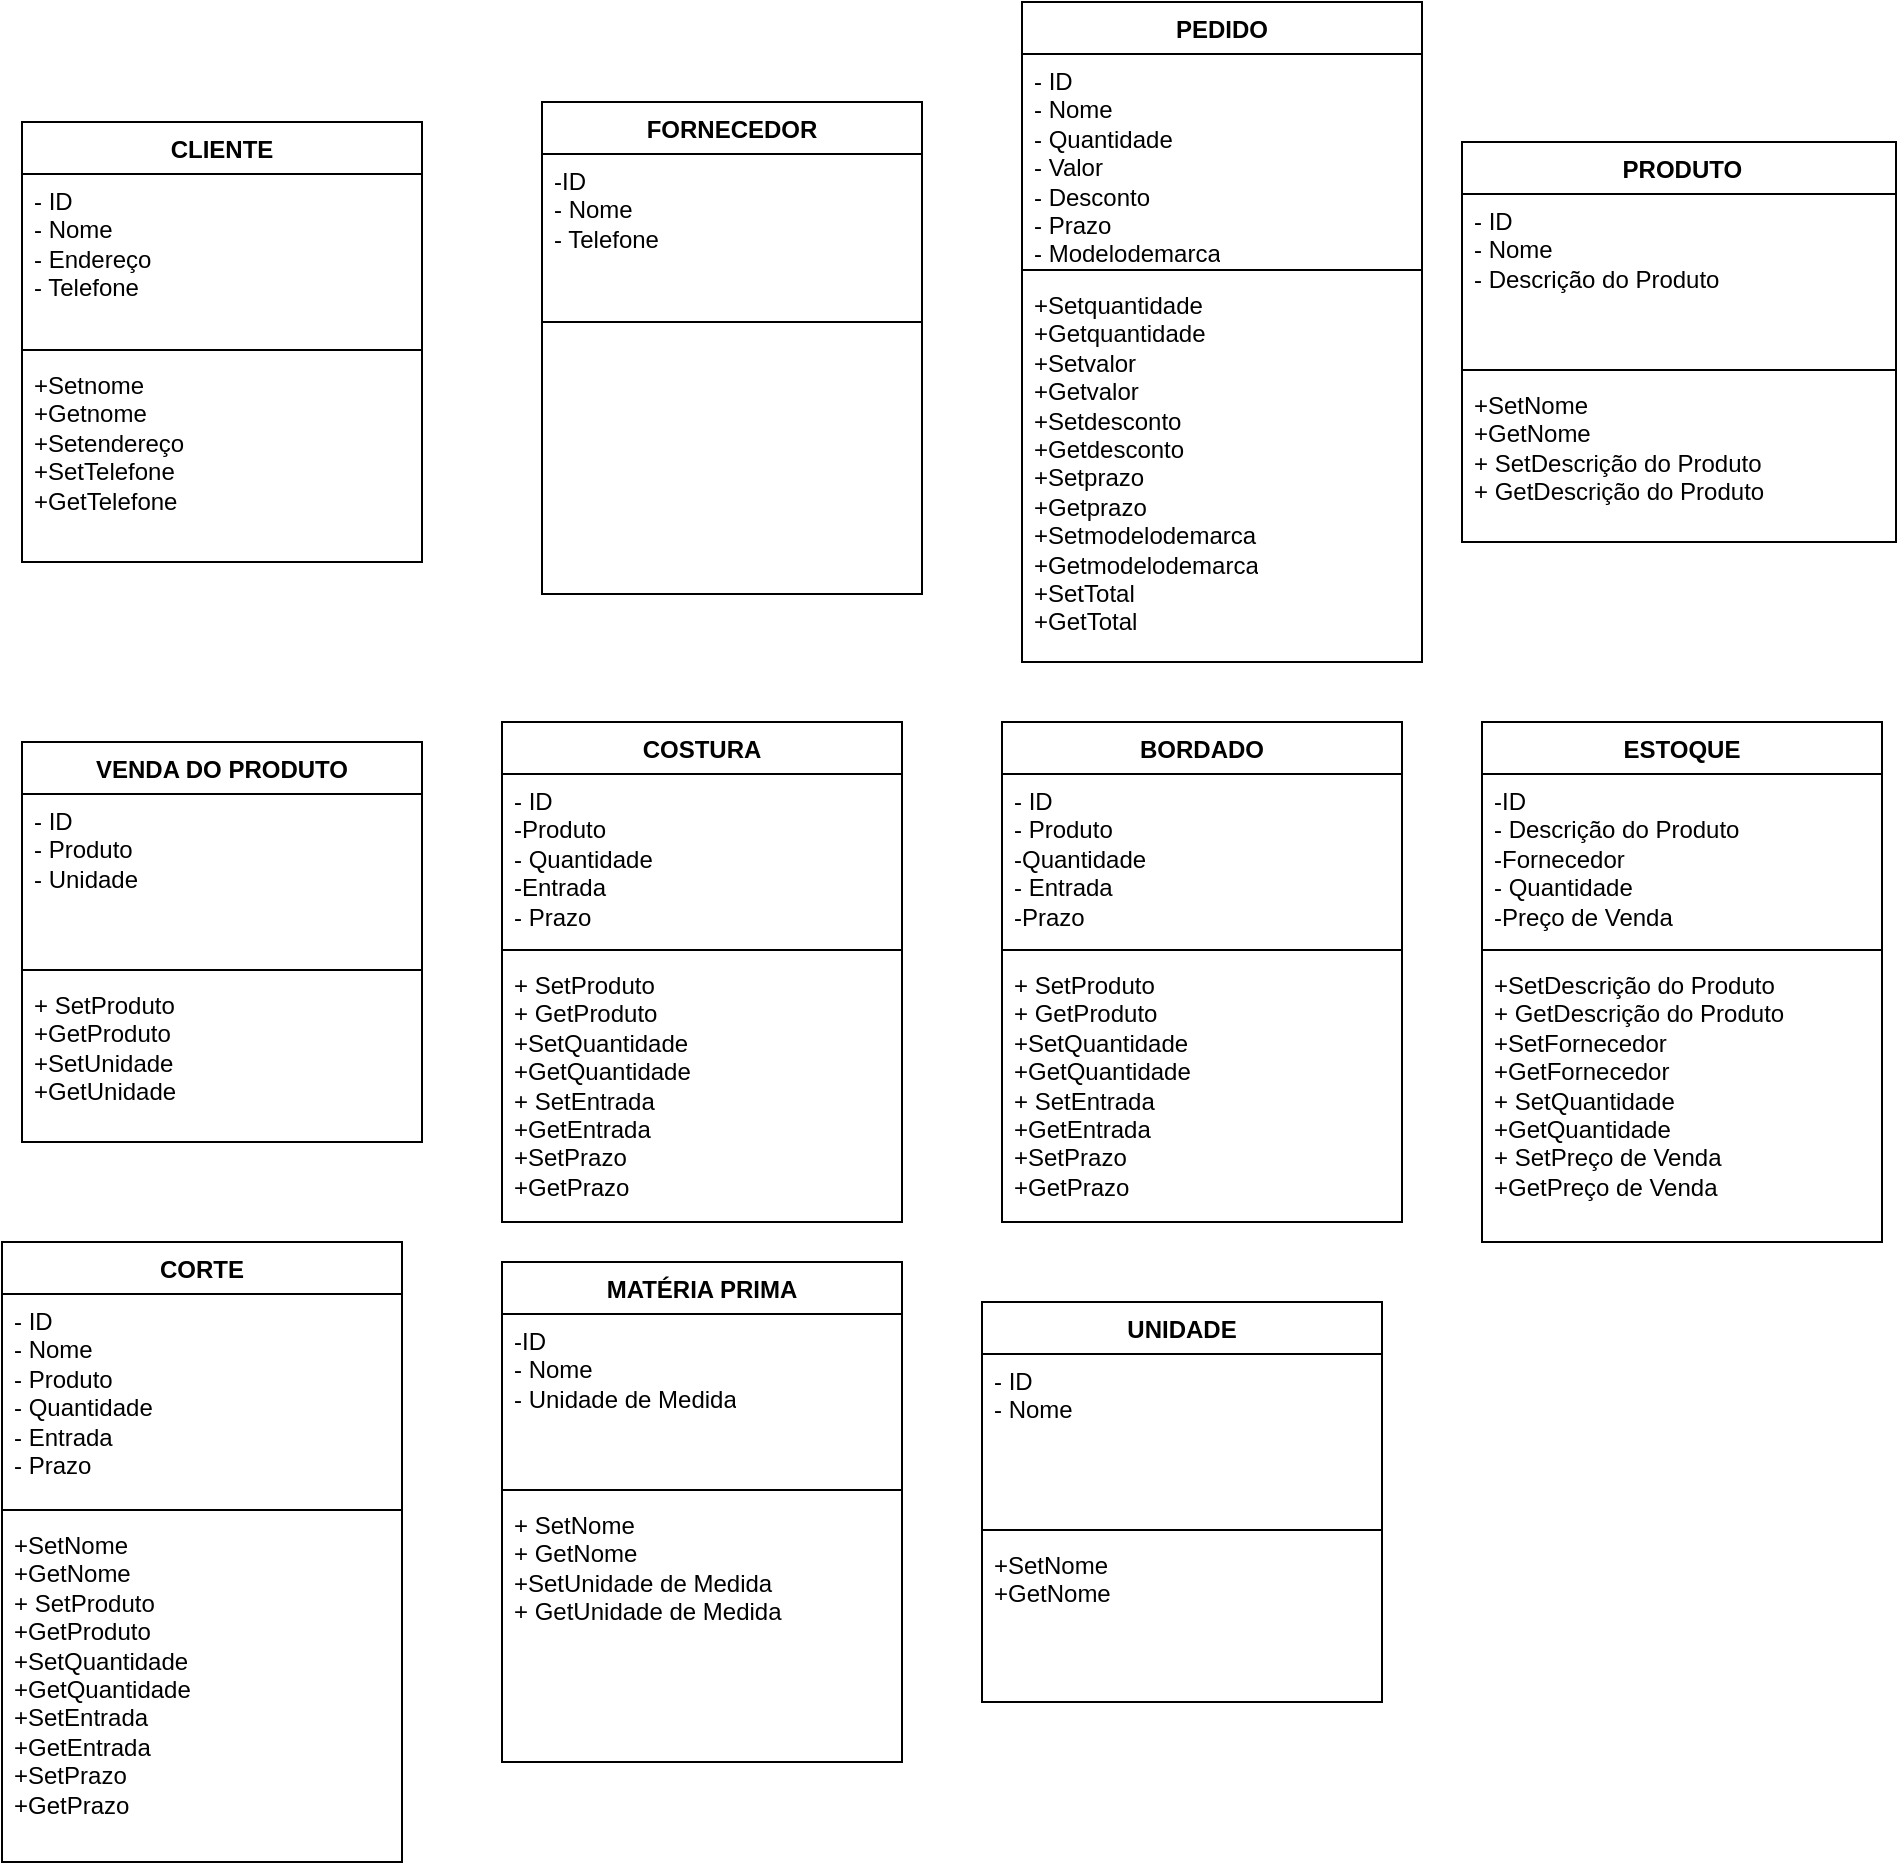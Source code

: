 <mxfile version="24.5.5" type="device">
  <diagram name="Página-1" id="8g5UxwbBV7fBOMAHT_9J">
    <mxGraphModel dx="1434" dy="1951" grid="1" gridSize="10" guides="1" tooltips="1" connect="1" arrows="1" fold="1" page="1" pageScale="1" pageWidth="827" pageHeight="1169" math="0" shadow="0">
      <root>
        <mxCell id="0" />
        <mxCell id="1" parent="0" />
        <mxCell id="SrotFO3bvHfG-XIGQ00X-2" value="CLIENTE" style="swimlane;fontStyle=1;align=center;verticalAlign=top;childLayout=stackLayout;horizontal=1;startSize=26;horizontalStack=0;resizeParent=1;resizeParentMax=0;resizeLast=0;collapsible=1;marginBottom=0;whiteSpace=wrap;html=1;" parent="1" vertex="1">
          <mxGeometry x="80" y="-20" width="200" height="220" as="geometry" />
        </mxCell>
        <mxCell id="SrotFO3bvHfG-XIGQ00X-3" value="- ID&lt;div&gt;- Nome&lt;span style=&quot;background-color: initial;&quot;&gt;&amp;nbsp;&lt;/span&gt;&lt;div&gt;&lt;div&gt;- Endereço&lt;/div&gt;&lt;div&gt;- Telefone&lt;/div&gt;&lt;/div&gt;&lt;/div&gt;" style="text;strokeColor=none;fillColor=none;align=left;verticalAlign=top;spacingLeft=4;spacingRight=4;overflow=hidden;rotatable=0;points=[[0,0.5],[1,0.5]];portConstraint=eastwest;whiteSpace=wrap;html=1;" parent="SrotFO3bvHfG-XIGQ00X-2" vertex="1">
          <mxGeometry y="26" width="200" height="84" as="geometry" />
        </mxCell>
        <mxCell id="SrotFO3bvHfG-XIGQ00X-4" value="" style="line;strokeWidth=1;fillColor=none;align=left;verticalAlign=middle;spacingTop=-1;spacingLeft=3;spacingRight=3;rotatable=0;labelPosition=right;points=[];portConstraint=eastwest;strokeColor=inherit;" parent="SrotFO3bvHfG-XIGQ00X-2" vertex="1">
          <mxGeometry y="110" width="200" height="8" as="geometry" />
        </mxCell>
        <mxCell id="SrotFO3bvHfG-XIGQ00X-5" value="&lt;div&gt;+Setnome&lt;/div&gt;&lt;div&gt;+Getnome&lt;/div&gt;&lt;div&gt;+Setendereço&lt;/div&gt;&lt;div&gt;+SetTelefone&lt;/div&gt;&lt;div&gt;+GetTelefone&lt;/div&gt;" style="text;strokeColor=none;fillColor=none;align=left;verticalAlign=top;spacingLeft=4;spacingRight=4;overflow=hidden;rotatable=0;points=[[0,0.5],[1,0.5]];portConstraint=eastwest;whiteSpace=wrap;html=1;" parent="SrotFO3bvHfG-XIGQ00X-2" vertex="1">
          <mxGeometry y="118" width="200" height="102" as="geometry" />
        </mxCell>
        <mxCell id="SrotFO3bvHfG-XIGQ00X-6" value="FORNECEDOR" style="swimlane;fontStyle=1;align=center;verticalAlign=top;childLayout=stackLayout;horizontal=1;startSize=26;horizontalStack=0;resizeParent=1;resizeParentMax=0;resizeLast=0;collapsible=1;marginBottom=0;whiteSpace=wrap;html=1;" parent="1" vertex="1">
          <mxGeometry x="340" y="-30" width="190" height="246" as="geometry" />
        </mxCell>
        <mxCell id="SrotFO3bvHfG-XIGQ00X-7" value="-ID&lt;div&gt;- Nome&amp;nbsp;&lt;div&gt;- Telefone&lt;/div&gt;&lt;/div&gt;" style="text;strokeColor=none;fillColor=none;align=left;verticalAlign=top;spacingLeft=4;spacingRight=4;overflow=hidden;rotatable=0;points=[[0,0.5],[1,0.5]];portConstraint=eastwest;whiteSpace=wrap;html=1;" parent="SrotFO3bvHfG-XIGQ00X-6" vertex="1">
          <mxGeometry y="26" width="190" height="80" as="geometry" />
        </mxCell>
        <mxCell id="SrotFO3bvHfG-XIGQ00X-8" value="" style="line;strokeWidth=1;fillColor=none;align=left;verticalAlign=middle;spacingTop=-1;spacingLeft=3;spacingRight=3;rotatable=0;labelPosition=right;points=[];portConstraint=eastwest;strokeColor=inherit;" parent="SrotFO3bvHfG-XIGQ00X-6" vertex="1">
          <mxGeometry y="106" width="190" height="8" as="geometry" />
        </mxCell>
        <mxCell id="SrotFO3bvHfG-XIGQ00X-9" value="&lt;div&gt;&lt;br&gt;&lt;/div&gt;" style="text;strokeColor=none;fillColor=none;align=left;verticalAlign=top;spacingLeft=4;spacingRight=4;overflow=hidden;rotatable=0;points=[[0,0.5],[1,0.5]];portConstraint=eastwest;whiteSpace=wrap;html=1;" parent="SrotFO3bvHfG-XIGQ00X-6" vertex="1">
          <mxGeometry y="114" width="190" height="132" as="geometry" />
        </mxCell>
        <mxCell id="SrotFO3bvHfG-XIGQ00X-10" value="PEDIDO" style="swimlane;fontStyle=1;align=center;verticalAlign=top;childLayout=stackLayout;horizontal=1;startSize=26;horizontalStack=0;resizeParent=1;resizeParentMax=0;resizeLast=0;collapsible=1;marginBottom=0;whiteSpace=wrap;html=1;" parent="1" vertex="1">
          <mxGeometry x="580" y="-80" width="200" height="330" as="geometry" />
        </mxCell>
        <mxCell id="SrotFO3bvHfG-XIGQ00X-11" value="&lt;div&gt;&lt;div&gt;- ID&lt;/div&gt;&lt;/div&gt;&lt;div&gt;- Nome&amp;nbsp;&lt;div&gt;- Quantidade&lt;/div&gt;&lt;div&gt;- Valor&lt;/div&gt;&lt;div&gt;- Desconto&lt;/div&gt;&lt;div&gt;- Prazo&lt;/div&gt;&lt;div&gt;- Modelodemarca&lt;/div&gt;&lt;div&gt;-Total&lt;/div&gt;&lt;div&gt;&lt;div&gt;&lt;br&gt;&lt;/div&gt;&lt;div&gt;&lt;br&gt;&lt;/div&gt;&lt;/div&gt;&lt;/div&gt;" style="text;strokeColor=none;fillColor=none;align=left;verticalAlign=top;spacingLeft=4;spacingRight=4;overflow=hidden;rotatable=0;points=[[0,0.5],[1,0.5]];portConstraint=eastwest;whiteSpace=wrap;html=1;" parent="SrotFO3bvHfG-XIGQ00X-10" vertex="1">
          <mxGeometry y="26" width="200" height="104" as="geometry" />
        </mxCell>
        <mxCell id="SrotFO3bvHfG-XIGQ00X-12" value="" style="line;strokeWidth=1;fillColor=none;align=left;verticalAlign=middle;spacingTop=-1;spacingLeft=3;spacingRight=3;rotatable=0;labelPosition=right;points=[];portConstraint=eastwest;strokeColor=inherit;" parent="SrotFO3bvHfG-XIGQ00X-10" vertex="1">
          <mxGeometry y="130" width="200" height="8" as="geometry" />
        </mxCell>
        <mxCell id="SrotFO3bvHfG-XIGQ00X-13" value="+Setquantidade&lt;div&gt;+Getquantidade&lt;/div&gt;&lt;div&gt;+Setvalor&lt;/div&gt;&lt;div&gt;+Getvalor&lt;/div&gt;&lt;div&gt;+Setdesconto&lt;/div&gt;&lt;div&gt;+Getdesconto&lt;/div&gt;&lt;div&gt;+Setprazo&lt;/div&gt;&lt;div&gt;+Getprazo&lt;/div&gt;&lt;div&gt;+Setmodelodemarca&lt;/div&gt;&lt;div&gt;+Getmodelodemarca&lt;/div&gt;&lt;div&gt;+SetTotal&lt;/div&gt;&lt;div&gt;+GetTotal&lt;/div&gt;&lt;div&gt;&lt;div&gt;&lt;br&gt;&lt;/div&gt;&lt;/div&gt;" style="text;strokeColor=none;fillColor=none;align=left;verticalAlign=top;spacingLeft=4;spacingRight=4;overflow=hidden;rotatable=0;points=[[0,0.5],[1,0.5]];portConstraint=eastwest;whiteSpace=wrap;html=1;" parent="SrotFO3bvHfG-XIGQ00X-10" vertex="1">
          <mxGeometry y="138" width="200" height="192" as="geometry" />
        </mxCell>
        <mxCell id="SrotFO3bvHfG-XIGQ00X-20" value="&amp;nbsp;PRODUTO" style="swimlane;fontStyle=1;align=center;verticalAlign=top;childLayout=stackLayout;horizontal=1;startSize=26;horizontalStack=0;resizeParent=1;resizeParentMax=0;resizeLast=0;collapsible=1;marginBottom=0;whiteSpace=wrap;html=1;" parent="1" vertex="1">
          <mxGeometry x="800" y="-10" width="217" height="200" as="geometry" />
        </mxCell>
        <mxCell id="SrotFO3bvHfG-XIGQ00X-21" value="- ID&lt;div&gt;- Nome&lt;/div&gt;&lt;div&gt;- Descrição do Produto&lt;/div&gt;&lt;div&gt;&lt;br&gt;&lt;/div&gt;" style="text;strokeColor=none;fillColor=none;align=left;verticalAlign=top;spacingLeft=4;spacingRight=4;overflow=hidden;rotatable=0;points=[[0,0.5],[1,0.5]];portConstraint=eastwest;whiteSpace=wrap;html=1;" parent="SrotFO3bvHfG-XIGQ00X-20" vertex="1">
          <mxGeometry y="26" width="217" height="84" as="geometry" />
        </mxCell>
        <mxCell id="SrotFO3bvHfG-XIGQ00X-22" value="" style="line;strokeWidth=1;fillColor=none;align=left;verticalAlign=middle;spacingTop=-1;spacingLeft=3;spacingRight=3;rotatable=0;labelPosition=right;points=[];portConstraint=eastwest;strokeColor=inherit;" parent="SrotFO3bvHfG-XIGQ00X-20" vertex="1">
          <mxGeometry y="110" width="217" height="8" as="geometry" />
        </mxCell>
        <mxCell id="SrotFO3bvHfG-XIGQ00X-23" value="+SetNome&lt;div&gt;+GetNome&lt;/div&gt;&lt;div&gt;+ SetDescrição do Produto&lt;/div&gt;&lt;div&gt;+ GetDescrição do Produto&lt;/div&gt;" style="text;strokeColor=none;fillColor=none;align=left;verticalAlign=top;spacingLeft=4;spacingRight=4;overflow=hidden;rotatable=0;points=[[0,0.5],[1,0.5]];portConstraint=eastwest;whiteSpace=wrap;html=1;" parent="SrotFO3bvHfG-XIGQ00X-20" vertex="1">
          <mxGeometry y="118" width="217" height="82" as="geometry" />
        </mxCell>
        <mxCell id="SrotFO3bvHfG-XIGQ00X-24" value="COSTURA" style="swimlane;fontStyle=1;align=center;verticalAlign=top;childLayout=stackLayout;horizontal=1;startSize=26;horizontalStack=0;resizeParent=1;resizeParentMax=0;resizeLast=0;collapsible=1;marginBottom=0;whiteSpace=wrap;html=1;" parent="1" vertex="1">
          <mxGeometry x="320" y="280" width="200" height="250" as="geometry" />
        </mxCell>
        <mxCell id="SrotFO3bvHfG-XIGQ00X-25" value="- ID&lt;div&gt;-Produto&lt;div&gt;- Quantidade&lt;/div&gt;&lt;div&gt;-Entrada&lt;/div&gt;&lt;div&gt;- Prazo&lt;/div&gt;&lt;/div&gt;" style="text;strokeColor=none;fillColor=none;align=left;verticalAlign=top;spacingLeft=4;spacingRight=4;overflow=hidden;rotatable=0;points=[[0,0.5],[1,0.5]];portConstraint=eastwest;whiteSpace=wrap;html=1;" parent="SrotFO3bvHfG-XIGQ00X-24" vertex="1">
          <mxGeometry y="26" width="200" height="84" as="geometry" />
        </mxCell>
        <mxCell id="SrotFO3bvHfG-XIGQ00X-26" value="" style="line;strokeWidth=1;fillColor=none;align=left;verticalAlign=middle;spacingTop=-1;spacingLeft=3;spacingRight=3;rotatable=0;labelPosition=right;points=[];portConstraint=eastwest;strokeColor=inherit;" parent="SrotFO3bvHfG-XIGQ00X-24" vertex="1">
          <mxGeometry y="110" width="200" height="8" as="geometry" />
        </mxCell>
        <mxCell id="SrotFO3bvHfG-XIGQ00X-27" value="&lt;div&gt;+ SetProduto&lt;/div&gt;&lt;div&gt;+ GetProduto&lt;/div&gt;&lt;div&gt;+SetQuantidade&lt;/div&gt;&lt;div&gt;+GetQuantidade&lt;/div&gt;&lt;div&gt;+ SetEntrada&lt;/div&gt;&lt;div&gt;+GetEntrada&lt;/div&gt;&lt;div&gt;+SetPrazo&lt;/div&gt;&lt;div&gt;+GetPrazo&lt;/div&gt;&lt;div&gt;&lt;br&gt;&lt;/div&gt;" style="text;strokeColor=none;fillColor=none;align=left;verticalAlign=top;spacingLeft=4;spacingRight=4;overflow=hidden;rotatable=0;points=[[0,0.5],[1,0.5]];portConstraint=eastwest;whiteSpace=wrap;html=1;" parent="SrotFO3bvHfG-XIGQ00X-24" vertex="1">
          <mxGeometry y="118" width="200" height="132" as="geometry" />
        </mxCell>
        <mxCell id="SrotFO3bvHfG-XIGQ00X-28" value="BORDADO" style="swimlane;fontStyle=1;align=center;verticalAlign=top;childLayout=stackLayout;horizontal=1;startSize=26;horizontalStack=0;resizeParent=1;resizeParentMax=0;resizeLast=0;collapsible=1;marginBottom=0;whiteSpace=wrap;html=1;" parent="1" vertex="1">
          <mxGeometry x="570" y="280" width="200" height="250" as="geometry" />
        </mxCell>
        <mxCell id="SrotFO3bvHfG-XIGQ00X-29" value="- ID&lt;div&gt;-&lt;span style=&quot;background-color: initial;&quot;&gt;&amp;nbsp;Produto&lt;/span&gt;&lt;/div&gt;&lt;div&gt;-Quantidade&lt;/div&gt;&lt;div&gt;- Entrada&lt;/div&gt;&lt;div&gt;-Prazo&lt;/div&gt;" style="text;strokeColor=none;fillColor=none;align=left;verticalAlign=top;spacingLeft=4;spacingRight=4;overflow=hidden;rotatable=0;points=[[0,0.5],[1,0.5]];portConstraint=eastwest;whiteSpace=wrap;html=1;" parent="SrotFO3bvHfG-XIGQ00X-28" vertex="1">
          <mxGeometry y="26" width="200" height="84" as="geometry" />
        </mxCell>
        <mxCell id="SrotFO3bvHfG-XIGQ00X-30" value="" style="line;strokeWidth=1;fillColor=none;align=left;verticalAlign=middle;spacingTop=-1;spacingLeft=3;spacingRight=3;rotatable=0;labelPosition=right;points=[];portConstraint=eastwest;strokeColor=inherit;" parent="SrotFO3bvHfG-XIGQ00X-28" vertex="1">
          <mxGeometry y="110" width="200" height="8" as="geometry" />
        </mxCell>
        <mxCell id="SrotFO3bvHfG-XIGQ00X-31" value="&lt;div&gt;+ SetProduto&lt;/div&gt;&lt;div&gt;+ GetProduto&lt;/div&gt;&lt;div&gt;+SetQuantidade&lt;/div&gt;&lt;div&gt;+GetQuantidade&lt;/div&gt;&lt;div&gt;+ SetEntrada&lt;/div&gt;&lt;div&gt;+GetEntrada&lt;/div&gt;&lt;div&gt;+SetPrazo&lt;/div&gt;&lt;div&gt;+GetPrazo&lt;/div&gt;&lt;div&gt;&lt;br&gt;&lt;/div&gt;" style="text;strokeColor=none;fillColor=none;align=left;verticalAlign=top;spacingLeft=4;spacingRight=4;overflow=hidden;rotatable=0;points=[[0,0.5],[1,0.5]];portConstraint=eastwest;whiteSpace=wrap;html=1;" parent="SrotFO3bvHfG-XIGQ00X-28" vertex="1">
          <mxGeometry y="118" width="200" height="132" as="geometry" />
        </mxCell>
        <mxCell id="SrotFO3bvHfG-XIGQ00X-33" value="ESTOQUE" style="swimlane;fontStyle=1;align=center;verticalAlign=top;childLayout=stackLayout;horizontal=1;startSize=26;horizontalStack=0;resizeParent=1;resizeParentMax=0;resizeLast=0;collapsible=1;marginBottom=0;whiteSpace=wrap;html=1;" parent="1" vertex="1">
          <mxGeometry x="810" y="280" width="200" height="260" as="geometry" />
        </mxCell>
        <mxCell id="SrotFO3bvHfG-XIGQ00X-34" value="-ID&lt;div&gt;- Descrição do Produto&lt;div&gt;-Fornecedor&lt;/div&gt;&lt;div&gt;- Quantidade&lt;/div&gt;&lt;div&gt;-Preço de Venda&lt;/div&gt;&lt;/div&gt;" style="text;strokeColor=none;fillColor=none;align=left;verticalAlign=top;spacingLeft=4;spacingRight=4;overflow=hidden;rotatable=0;points=[[0,0.5],[1,0.5]];portConstraint=eastwest;whiteSpace=wrap;html=1;" parent="SrotFO3bvHfG-XIGQ00X-33" vertex="1">
          <mxGeometry y="26" width="200" height="84" as="geometry" />
        </mxCell>
        <mxCell id="SrotFO3bvHfG-XIGQ00X-35" value="" style="line;strokeWidth=1;fillColor=none;align=left;verticalAlign=middle;spacingTop=-1;spacingLeft=3;spacingRight=3;rotatable=0;labelPosition=right;points=[];portConstraint=eastwest;strokeColor=inherit;" parent="SrotFO3bvHfG-XIGQ00X-33" vertex="1">
          <mxGeometry y="110" width="200" height="8" as="geometry" />
        </mxCell>
        <mxCell id="SrotFO3bvHfG-XIGQ00X-36" value="+SetDescrição do Produto&lt;div&gt;+ GetDescrição do Produto&lt;/div&gt;&lt;div&gt;+SetFornecedor&lt;/div&gt;&lt;div&gt;+GetFornecedor&lt;/div&gt;&lt;div&gt;+ SetQuantidade&lt;/div&gt;&lt;div&gt;+GetQuantidade&lt;/div&gt;&lt;div&gt;+ SetPreço de Venda&lt;/div&gt;&lt;div&gt;+GetPreço de Venda&lt;/div&gt;&lt;div&gt;&lt;br&gt;&lt;/div&gt;" style="text;strokeColor=none;fillColor=none;align=left;verticalAlign=top;spacingLeft=4;spacingRight=4;overflow=hidden;rotatable=0;points=[[0,0.5],[1,0.5]];portConstraint=eastwest;whiteSpace=wrap;html=1;" parent="SrotFO3bvHfG-XIGQ00X-33" vertex="1">
          <mxGeometry y="118" width="200" height="142" as="geometry" />
        </mxCell>
        <mxCell id="QxrczpUdm261El3rEVJq-2" value="MATÉRIA PRIMA" style="swimlane;fontStyle=1;align=center;verticalAlign=top;childLayout=stackLayout;horizontal=1;startSize=26;horizontalStack=0;resizeParent=1;resizeParentMax=0;resizeLast=0;collapsible=1;marginBottom=0;whiteSpace=wrap;html=1;" vertex="1" parent="1">
          <mxGeometry x="320" y="550" width="200" height="250" as="geometry" />
        </mxCell>
        <mxCell id="QxrczpUdm261El3rEVJq-3" value="&lt;div&gt;-ID&lt;/div&gt;&lt;div&gt;- Nome&lt;div&gt;- Unidade de Medida&lt;/div&gt;&lt;div&gt;&lt;br&gt;&lt;/div&gt;&lt;/div&gt;" style="text;strokeColor=none;fillColor=none;align=left;verticalAlign=top;spacingLeft=4;spacingRight=4;overflow=hidden;rotatable=0;points=[[0,0.5],[1,0.5]];portConstraint=eastwest;whiteSpace=wrap;html=1;" vertex="1" parent="QxrczpUdm261El3rEVJq-2">
          <mxGeometry y="26" width="200" height="84" as="geometry" />
        </mxCell>
        <mxCell id="QxrczpUdm261El3rEVJq-4" value="" style="line;strokeWidth=1;fillColor=none;align=left;verticalAlign=middle;spacingTop=-1;spacingLeft=3;spacingRight=3;rotatable=0;labelPosition=right;points=[];portConstraint=eastwest;strokeColor=inherit;" vertex="1" parent="QxrczpUdm261El3rEVJq-2">
          <mxGeometry y="110" width="200" height="8" as="geometry" />
        </mxCell>
        <mxCell id="QxrczpUdm261El3rEVJq-5" value="+ SetNome&lt;div&gt;+ GetNome&lt;/div&gt;&lt;div&gt;+SetUnidade de Medida&lt;/div&gt;&lt;div&gt;+ GetUnidade de Medida&lt;/div&gt;" style="text;strokeColor=none;fillColor=none;align=left;verticalAlign=top;spacingLeft=4;spacingRight=4;overflow=hidden;rotatable=0;points=[[0,0.5],[1,0.5]];portConstraint=eastwest;whiteSpace=wrap;html=1;" vertex="1" parent="QxrczpUdm261El3rEVJq-2">
          <mxGeometry y="118" width="200" height="132" as="geometry" />
        </mxCell>
        <mxCell id="QxrczpUdm261El3rEVJq-6" value="CORTE" style="swimlane;fontStyle=1;align=center;verticalAlign=top;childLayout=stackLayout;horizontal=1;startSize=26;horizontalStack=0;resizeParent=1;resizeParentMax=0;resizeLast=0;collapsible=1;marginBottom=0;whiteSpace=wrap;html=1;" vertex="1" parent="1">
          <mxGeometry x="70" y="540" width="200" height="310" as="geometry" />
        </mxCell>
        <mxCell id="QxrczpUdm261El3rEVJq-7" value="- ID&lt;div&gt;-&lt;span style=&quot;background-color: initial;&quot;&gt;&amp;nbsp;Nome&lt;/span&gt;&lt;/div&gt;&lt;div&gt;&lt;span style=&quot;background-color: initial;&quot;&gt;- Produto&lt;/span&gt;&lt;/div&gt;&lt;div&gt;&lt;span style=&quot;background-color: initial;&quot;&gt;- Quantidade&lt;/span&gt;&lt;/div&gt;&lt;div&gt;&lt;span style=&quot;background-color: initial;&quot;&gt;- Entrada&lt;/span&gt;&lt;/div&gt;&lt;div&gt;- Prazo&lt;/div&gt;" style="text;strokeColor=none;fillColor=none;align=left;verticalAlign=top;spacingLeft=4;spacingRight=4;overflow=hidden;rotatable=0;points=[[0,0.5],[1,0.5]];portConstraint=eastwest;whiteSpace=wrap;html=1;" vertex="1" parent="QxrczpUdm261El3rEVJq-6">
          <mxGeometry y="26" width="200" height="104" as="geometry" />
        </mxCell>
        <mxCell id="QxrczpUdm261El3rEVJq-8" value="" style="line;strokeWidth=1;fillColor=none;align=left;verticalAlign=middle;spacingTop=-1;spacingLeft=3;spacingRight=3;rotatable=0;labelPosition=right;points=[];portConstraint=eastwest;strokeColor=inherit;" vertex="1" parent="QxrczpUdm261El3rEVJq-6">
          <mxGeometry y="130" width="200" height="8" as="geometry" />
        </mxCell>
        <mxCell id="QxrczpUdm261El3rEVJq-9" value="&lt;div&gt;+SetNome&lt;/div&gt;&lt;div&gt;+GetNome&lt;/div&gt;&lt;div&gt;+ SetProduto&lt;/div&gt;&lt;div&gt;+GetProduto&lt;/div&gt;&lt;div&gt;+SetQuantidade&lt;/div&gt;&lt;div&gt;+GetQuantidade&lt;/div&gt;&lt;div&gt;+SetEntrada&lt;/div&gt;&lt;div&gt;+GetEntrada&lt;/div&gt;&lt;div&gt;+SetPrazo&lt;/div&gt;&lt;div&gt;+GetPrazo&lt;/div&gt;&lt;div&gt;&lt;br&gt;&lt;/div&gt;" style="text;strokeColor=none;fillColor=none;align=left;verticalAlign=top;spacingLeft=4;spacingRight=4;overflow=hidden;rotatable=0;points=[[0,0.5],[1,0.5]];portConstraint=eastwest;whiteSpace=wrap;html=1;" vertex="1" parent="QxrczpUdm261El3rEVJq-6">
          <mxGeometry y="138" width="200" height="172" as="geometry" />
        </mxCell>
        <mxCell id="QxrczpUdm261El3rEVJq-10" value="VENDA DO PRODUTO" style="swimlane;fontStyle=1;align=center;verticalAlign=top;childLayout=stackLayout;horizontal=1;startSize=26;horizontalStack=0;resizeParent=1;resizeParentMax=0;resizeLast=0;collapsible=1;marginBottom=0;whiteSpace=wrap;html=1;" vertex="1" parent="1">
          <mxGeometry x="80" y="290" width="200" height="200" as="geometry" />
        </mxCell>
        <mxCell id="QxrczpUdm261El3rEVJq-11" value="- ID&lt;div&gt;- Produto&lt;/div&gt;&lt;div&gt;- Unidade&lt;/div&gt;" style="text;strokeColor=none;fillColor=none;align=left;verticalAlign=top;spacingLeft=4;spacingRight=4;overflow=hidden;rotatable=0;points=[[0,0.5],[1,0.5]];portConstraint=eastwest;whiteSpace=wrap;html=1;" vertex="1" parent="QxrczpUdm261El3rEVJq-10">
          <mxGeometry y="26" width="200" height="84" as="geometry" />
        </mxCell>
        <mxCell id="QxrczpUdm261El3rEVJq-12" value="" style="line;strokeWidth=1;fillColor=none;align=left;verticalAlign=middle;spacingTop=-1;spacingLeft=3;spacingRight=3;rotatable=0;labelPosition=right;points=[];portConstraint=eastwest;strokeColor=inherit;" vertex="1" parent="QxrczpUdm261El3rEVJq-10">
          <mxGeometry y="110" width="200" height="8" as="geometry" />
        </mxCell>
        <mxCell id="QxrczpUdm261El3rEVJq-13" value="+ SetProduto&lt;div&gt;+GetProduto&lt;/div&gt;&lt;div&gt;+SetUnidade&lt;/div&gt;&lt;div&gt;+GetUnidade&lt;/div&gt;&lt;div&gt;&lt;br&gt;&lt;/div&gt;" style="text;strokeColor=none;fillColor=none;align=left;verticalAlign=top;spacingLeft=4;spacingRight=4;overflow=hidden;rotatable=0;points=[[0,0.5],[1,0.5]];portConstraint=eastwest;whiteSpace=wrap;html=1;" vertex="1" parent="QxrczpUdm261El3rEVJq-10">
          <mxGeometry y="118" width="200" height="82" as="geometry" />
        </mxCell>
        <mxCell id="QxrczpUdm261El3rEVJq-14" value="UNIDADE" style="swimlane;fontStyle=1;align=center;verticalAlign=top;childLayout=stackLayout;horizontal=1;startSize=26;horizontalStack=0;resizeParent=1;resizeParentMax=0;resizeLast=0;collapsible=1;marginBottom=0;whiteSpace=wrap;html=1;" vertex="1" parent="1">
          <mxGeometry x="560" y="570" width="200" height="200" as="geometry" />
        </mxCell>
        <mxCell id="QxrczpUdm261El3rEVJq-15" value="- ID&lt;div&gt;- Nome&lt;/div&gt;&lt;div&gt;&lt;br&gt;&lt;/div&gt;&lt;div&gt;&lt;br&gt;&lt;/div&gt;" style="text;strokeColor=none;fillColor=none;align=left;verticalAlign=top;spacingLeft=4;spacingRight=4;overflow=hidden;rotatable=0;points=[[0,0.5],[1,0.5]];portConstraint=eastwest;whiteSpace=wrap;html=1;" vertex="1" parent="QxrczpUdm261El3rEVJq-14">
          <mxGeometry y="26" width="200" height="84" as="geometry" />
        </mxCell>
        <mxCell id="QxrczpUdm261El3rEVJq-16" value="" style="line;strokeWidth=1;fillColor=none;align=left;verticalAlign=middle;spacingTop=-1;spacingLeft=3;spacingRight=3;rotatable=0;labelPosition=right;points=[];portConstraint=eastwest;strokeColor=inherit;" vertex="1" parent="QxrczpUdm261El3rEVJq-14">
          <mxGeometry y="110" width="200" height="8" as="geometry" />
        </mxCell>
        <mxCell id="QxrczpUdm261El3rEVJq-17" value="+SetNome&lt;div&gt;+GetNome&lt;/div&gt;&lt;div&gt;&lt;br&gt;&lt;/div&gt;" style="text;strokeColor=none;fillColor=none;align=left;verticalAlign=top;spacingLeft=4;spacingRight=4;overflow=hidden;rotatable=0;points=[[0,0.5],[1,0.5]];portConstraint=eastwest;whiteSpace=wrap;html=1;" vertex="1" parent="QxrczpUdm261El3rEVJq-14">
          <mxGeometry y="118" width="200" height="82" as="geometry" />
        </mxCell>
      </root>
    </mxGraphModel>
  </diagram>
</mxfile>
